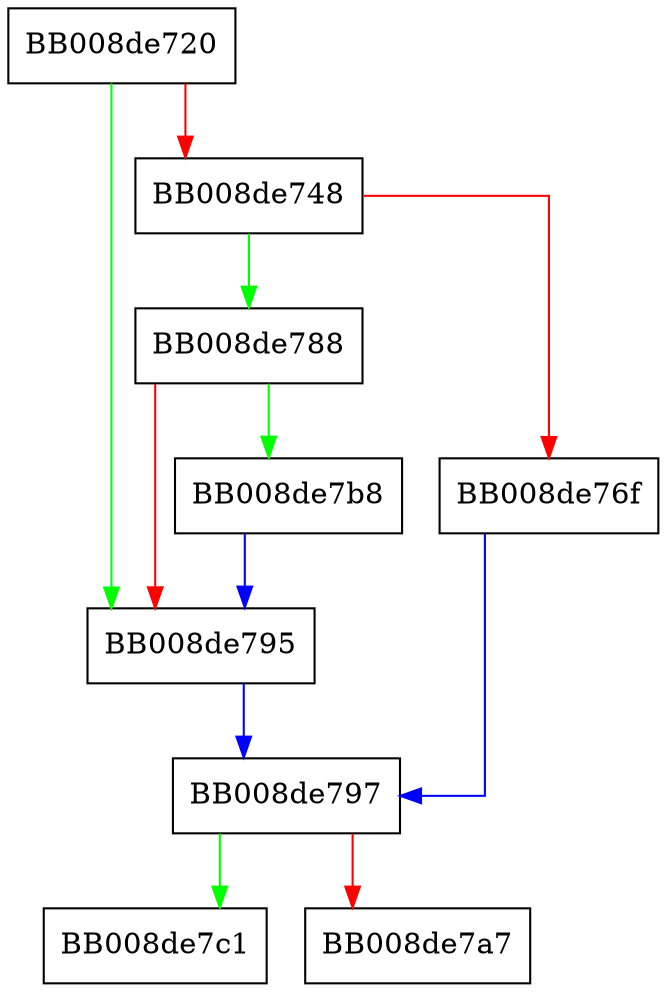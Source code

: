 digraph if_indextoname {
  node [shape="box"];
  graph [splines=ortho];
  BB008de720 -> BB008de795 [color="green"];
  BB008de720 -> BB008de748 [color="red"];
  BB008de748 -> BB008de788 [color="green"];
  BB008de748 -> BB008de76f [color="red"];
  BB008de76f -> BB008de797 [color="blue"];
  BB008de788 -> BB008de7b8 [color="green"];
  BB008de788 -> BB008de795 [color="red"];
  BB008de795 -> BB008de797 [color="blue"];
  BB008de797 -> BB008de7c1 [color="green"];
  BB008de797 -> BB008de7a7 [color="red"];
  BB008de7b8 -> BB008de795 [color="blue"];
}